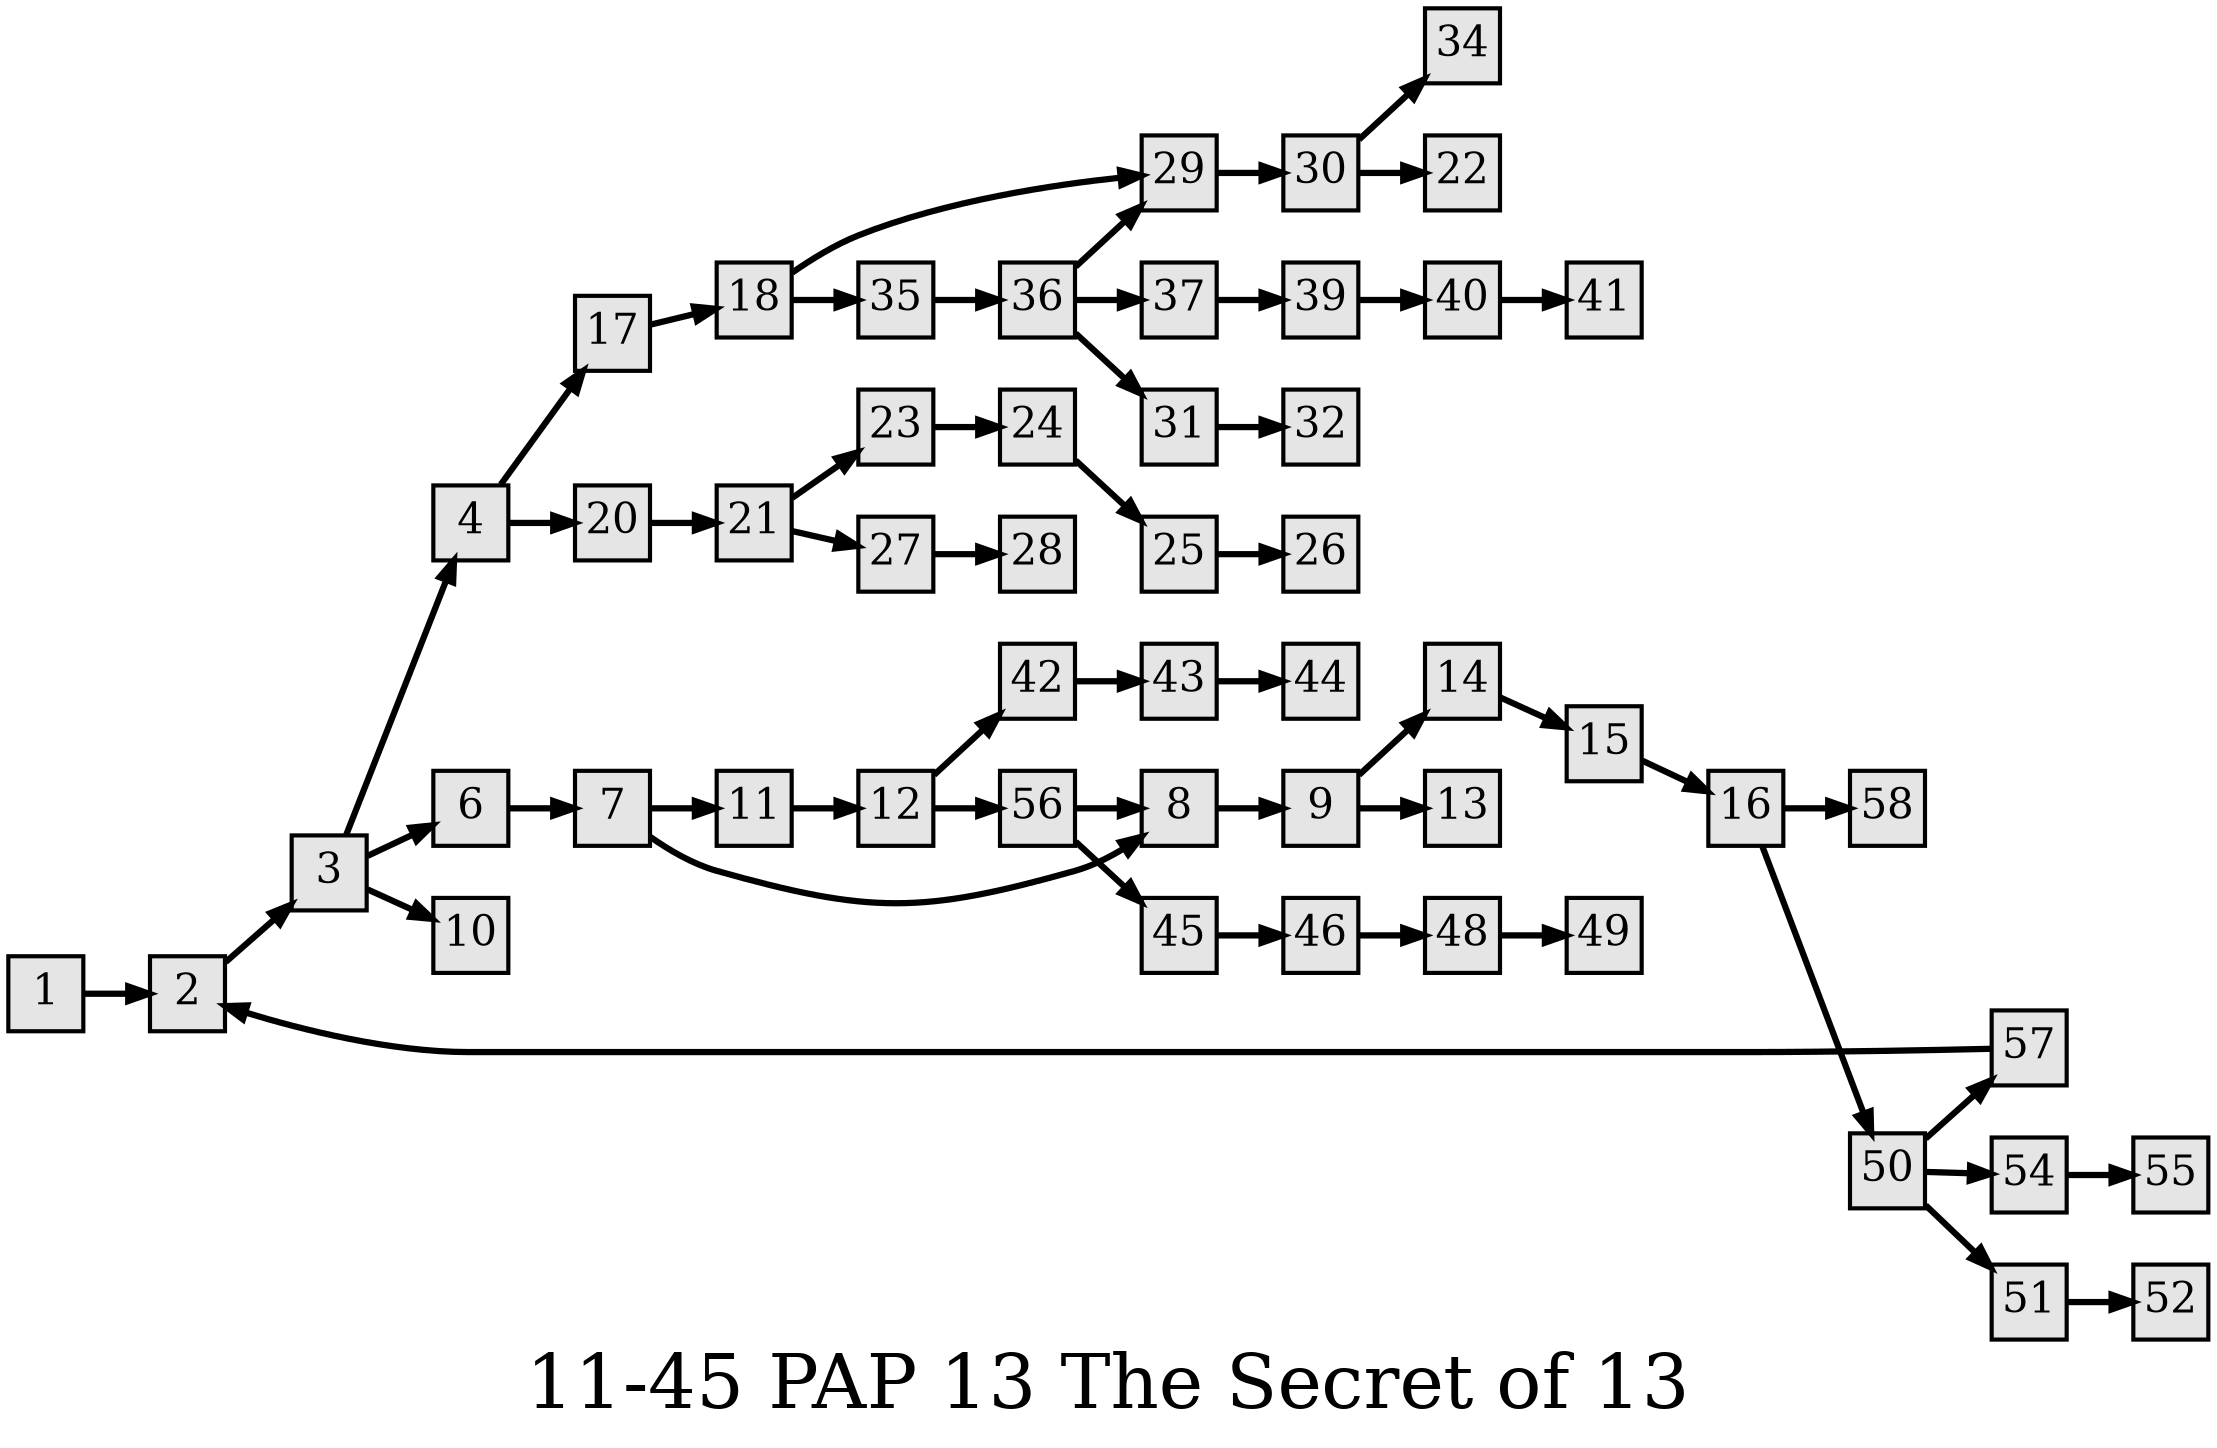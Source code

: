digraph g{
  graph [ label="11-45 PAP 13 The Secret of 13" rankdir=LR, ordering=out, fontsize=36, nodesep="0.35", ranksep="0.45"];
  node  [shape=rect, penwidth=2, fontsize=20, style=filled, fillcolor=grey90, margin="0,0", labelfloat=true, regular=true, fixedsize=true];
  edge  [labelfloat=true, penwidth=3, fontsize=12];
  // ---;
  // group  : Katz;
  // id     :;
  // gbid   :;
  // series :;
  // title  :;
  // author :;
  // credit:;
  // - name : Kylie McGregor;
  // role : encoder;
  // date : 2017-09-08;
  // - name : Jeremy Douglass;
  // role : editor;
  // date : 2017-10-19;
  // render:;
  // - name   : small;
  // styles : gvStyles-small.txt;
  // engine : dot;
  // comment: >;
  
  // ---;
  
  // From | To | Label;
  
  1 -> 2;
  2 -> 3;
  3 -> 4;
  3 -> 6;
  3 -> 10;
  4 -> 17;
  4 -> 20;
  6 -> 7;
  7 -> 11;
  7 -> 8;
  8 -> 9;
  9 -> 14;
  9 -> 13;
  11 -> 12;
  12 -> 42;
  12 -> 56;
  14 -> 15;
  15 -> 16;
  16 -> 58;
  16 -> 50;
  17 -> 18;
  18 -> 29;
  18 -> 35;
  20 -> 21;
  21 -> 23;
  21 -> 27;
  23 -> 24;
  24 -> 25;
  25 -> 26;
  27 -> 28;
  29 -> 30;
  30 -> 34;
  30 -> 22;
  31 -> 32;
  35 -> 36;
  36 -> 29;
  36 -> 37;
  36 -> 31;
  37 -> 39;
  39 -> 40;
  40 -> 41;
  42 -> 43;
  43 -> 44;
  45 -> 46;
  46 -> 48;
  48 -> 49;
  50 -> 57;
  50 -> 54;
  50 -> 51;
  51 -> 52;
  54 -> 55;
  56 -> 8;
  56 -> 45;
  57 -> 2;
}

